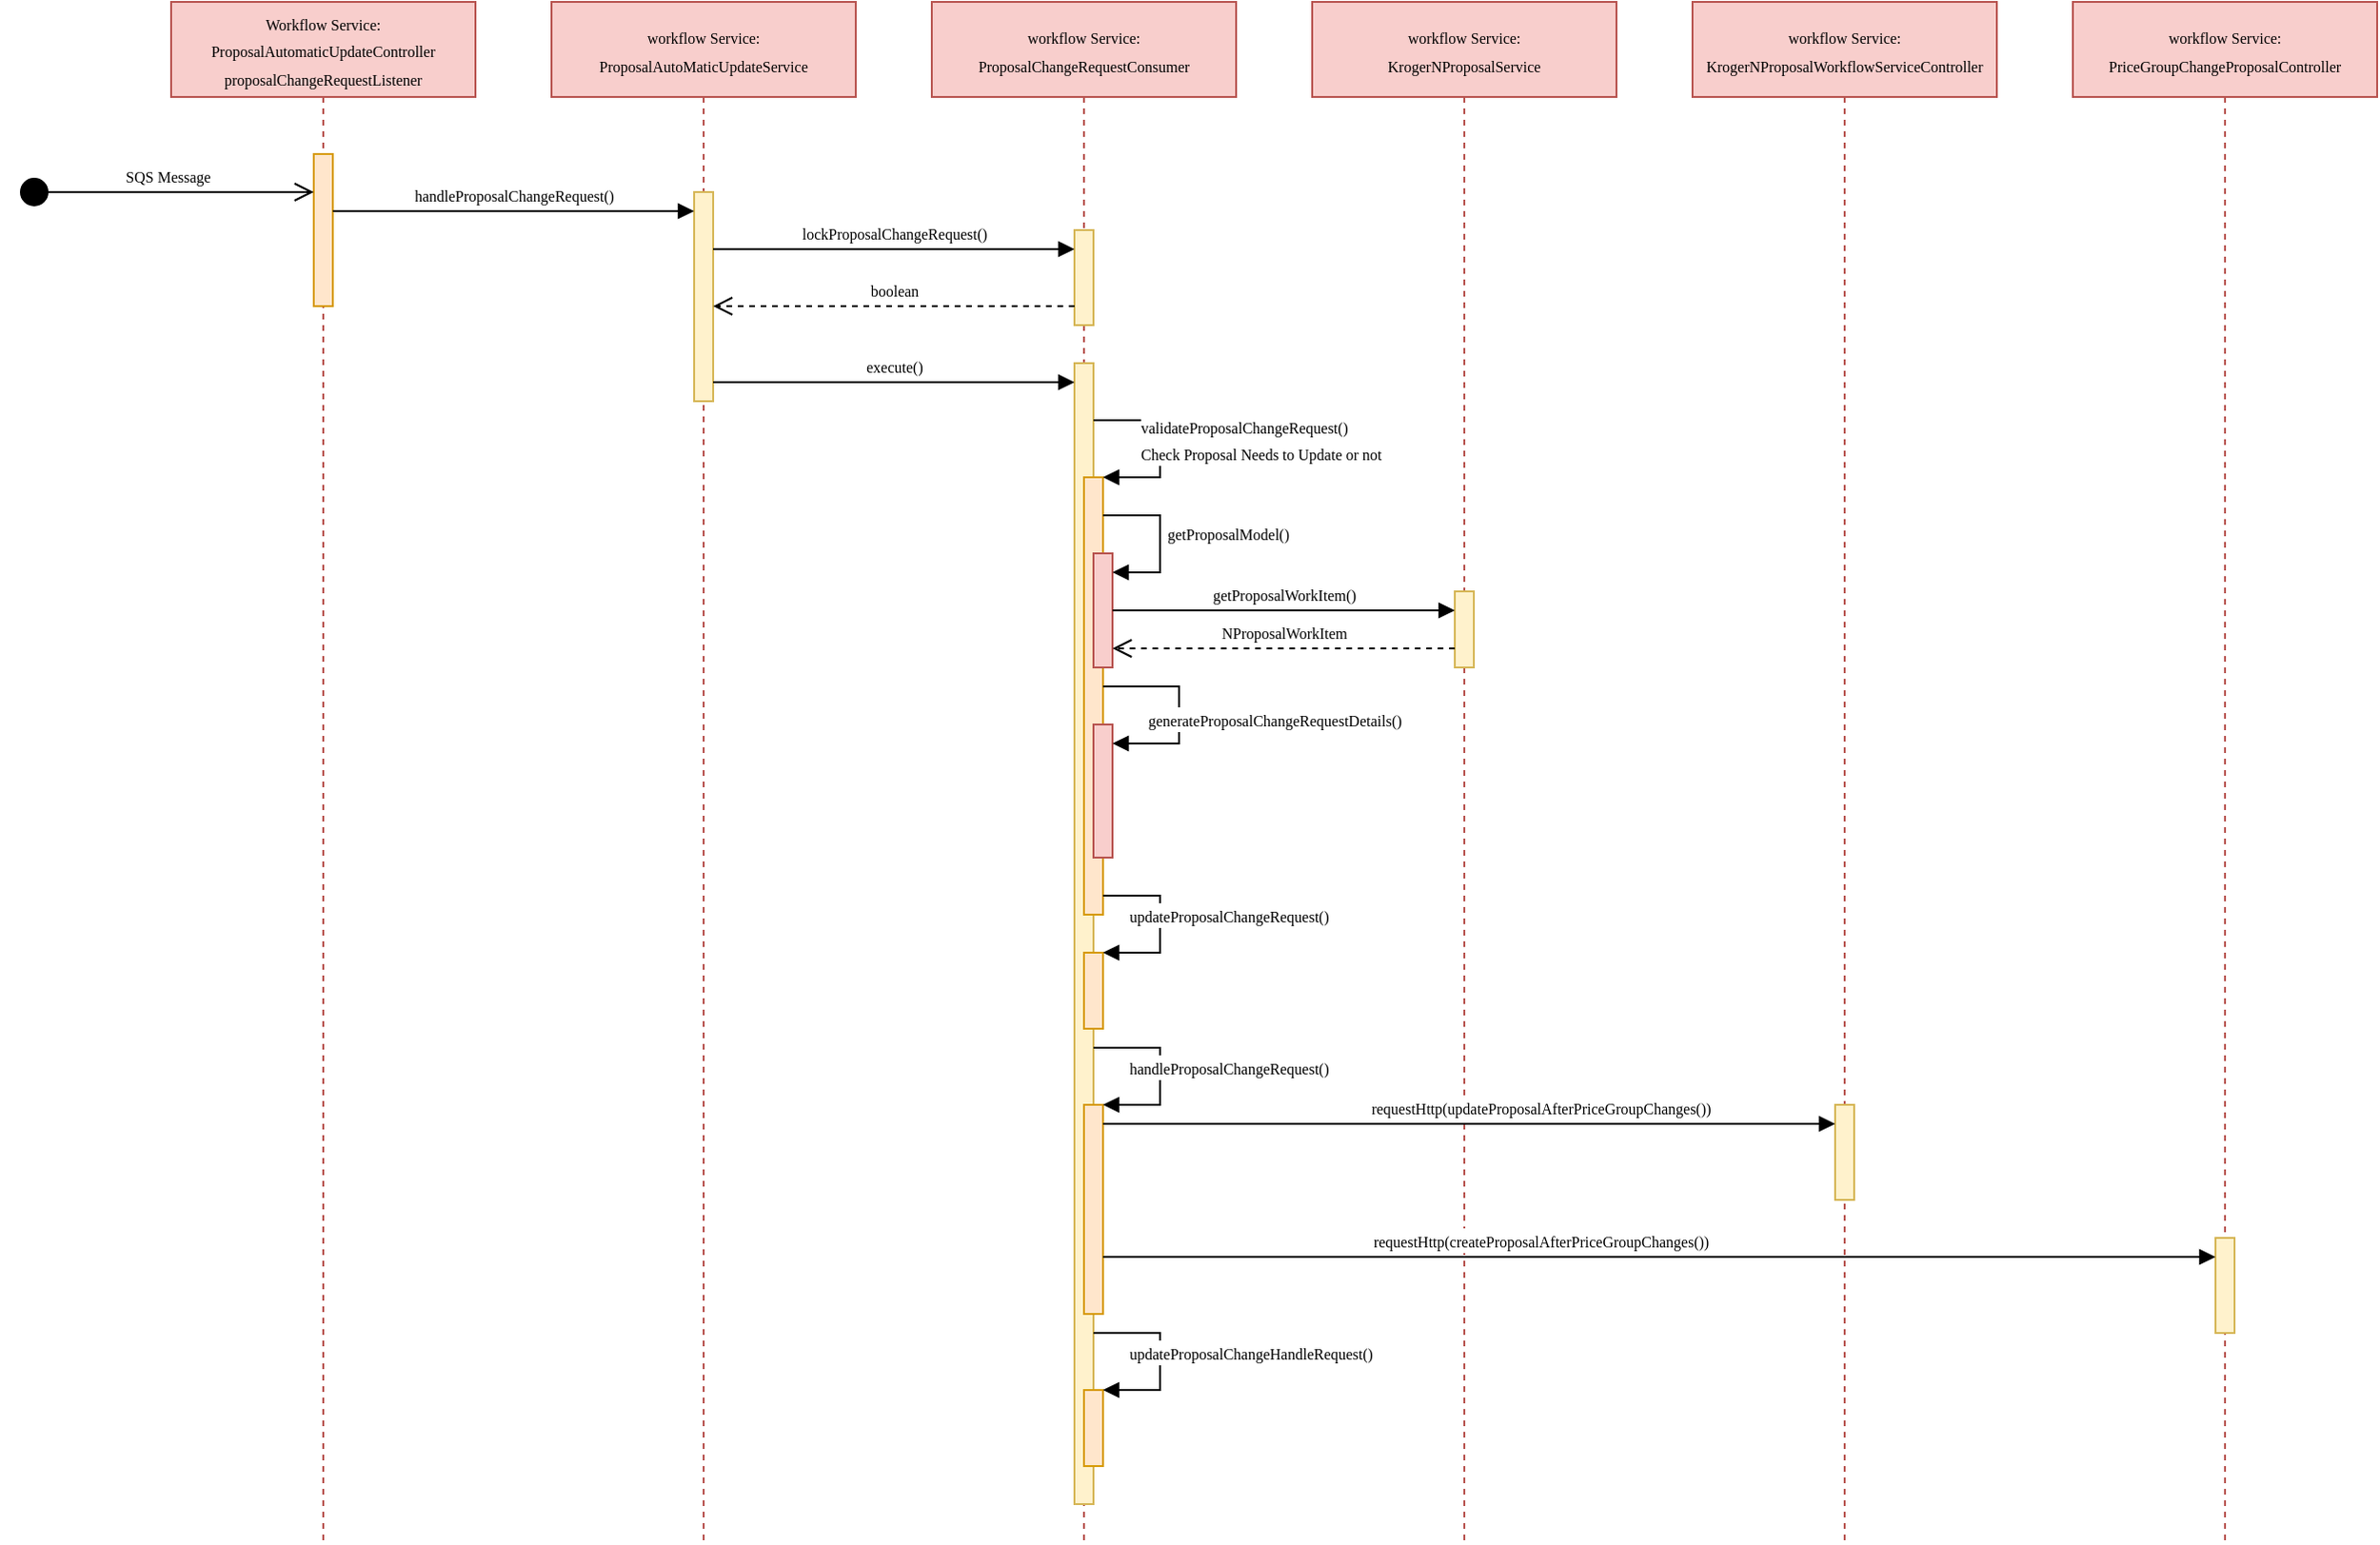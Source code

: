 <mxfile version="14.9.0" type="github">
  <diagram id="ZNa-wCwPPQRgIEzYIOec" name="Page-1">
    <mxGraphModel dx="1201" dy="767" grid="1" gridSize="10" guides="1" tooltips="1" connect="1" arrows="1" fold="1" page="1" pageScale="1" pageWidth="827" pageHeight="1169" math="0" shadow="0">
      <root>
        <mxCell id="0" />
        <mxCell id="1" parent="0" />
        <mxCell id="bmDj7M7-oMtAyaE8z1Wn-20" value="&lt;font style=&quot;font-size: 8px&quot;&gt;Workflow Service: ProposalAutomaticUpdateController&lt;br&gt;proposalChangeRequestListener&lt;br&gt;&lt;/font&gt;" style="shape=umlLifeline;perimeter=lifelinePerimeter;whiteSpace=wrap;html=1;container=1;collapsible=0;recursiveResize=0;outlineConnect=0;shadow=0;sketch=0;fontFamily=Verdana;strokeColor=#b85450;strokeWidth=1;fillColor=#f8cecc;size=50;" vertex="1" parent="1">
          <mxGeometry x="120" y="30" width="160" height="810" as="geometry" />
        </mxCell>
        <mxCell id="bmDj7M7-oMtAyaE8z1Wn-67" value="" style="html=1;points=[];perimeter=orthogonalPerimeter;shadow=0;sketch=0;fontFamily=Verdana;strokeColor=#d79b00;strokeWidth=1;fillColor=#ffe6cc;" vertex="1" parent="bmDj7M7-oMtAyaE8z1Wn-20">
          <mxGeometry x="75" y="80" width="10" height="80" as="geometry" />
        </mxCell>
        <mxCell id="bmDj7M7-oMtAyaE8z1Wn-21" value="&lt;font style=&quot;font-size: 8px&quot;&gt;workflow Service:&lt;br&gt;ProposalAutoMaticUpdateService&lt;/font&gt;" style="shape=umlLifeline;perimeter=lifelinePerimeter;whiteSpace=wrap;html=1;container=1;collapsible=0;recursiveResize=0;outlineConnect=0;shadow=0;sketch=0;fontFamily=Verdana;strokeColor=#b85450;strokeWidth=1;fillColor=#f8cecc;size=50;" vertex="1" parent="1">
          <mxGeometry x="320" y="30" width="160" height="810" as="geometry" />
        </mxCell>
        <mxCell id="bmDj7M7-oMtAyaE8z1Wn-68" value="" style="html=1;points=[];perimeter=orthogonalPerimeter;shadow=0;sketch=0;fontFamily=Verdana;strokeColor=#d6b656;strokeWidth=1;fillColor=#fff2cc;" vertex="1" parent="bmDj7M7-oMtAyaE8z1Wn-21">
          <mxGeometry x="75" y="100" width="10" height="110" as="geometry" />
        </mxCell>
        <mxCell id="bmDj7M7-oMtAyaE8z1Wn-22" value="&lt;font style=&quot;font-size: 8px&quot;&gt;workflow Service:&lt;br&gt;ProposalChangeRequestConsumer&lt;/font&gt;" style="shape=umlLifeline;perimeter=lifelinePerimeter;whiteSpace=wrap;html=1;container=1;collapsible=0;recursiveResize=0;outlineConnect=0;shadow=0;sketch=0;fontFamily=Verdana;strokeColor=#b85450;strokeWidth=1;fillColor=#f8cecc;size=50;" vertex="1" parent="1">
          <mxGeometry x="520" y="30" width="160" height="810" as="geometry" />
        </mxCell>
        <mxCell id="bmDj7M7-oMtAyaE8z1Wn-71" value="" style="html=1;points=[];perimeter=orthogonalPerimeter;shadow=0;sketch=0;fontFamily=Verdana;strokeColor=#d6b656;strokeWidth=1;fillColor=#fff2cc;" vertex="1" parent="bmDj7M7-oMtAyaE8z1Wn-22">
          <mxGeometry x="75" y="120" width="10" height="50" as="geometry" />
        </mxCell>
        <mxCell id="bmDj7M7-oMtAyaE8z1Wn-74" value="" style="html=1;points=[];perimeter=orthogonalPerimeter;shadow=0;sketch=0;fontFamily=Verdana;strokeColor=#d6b656;strokeWidth=1;fillColor=#fff2cc;" vertex="1" parent="bmDj7M7-oMtAyaE8z1Wn-22">
          <mxGeometry x="75" y="190" width="10" height="600" as="geometry" />
        </mxCell>
        <mxCell id="bmDj7M7-oMtAyaE8z1Wn-76" value="" style="html=1;points=[];perimeter=orthogonalPerimeter;shadow=0;sketch=0;fontFamily=Verdana;strokeColor=#d79b00;strokeWidth=1;fillColor=#ffe6cc;" vertex="1" parent="bmDj7M7-oMtAyaE8z1Wn-22">
          <mxGeometry x="80" y="250" width="10" height="230" as="geometry" />
        </mxCell>
        <mxCell id="bmDj7M7-oMtAyaE8z1Wn-77" value="&lt;font style=&quot;font-size: 8px&quot;&gt;validateProposalChangeRequest()&lt;br&gt;Check Proposal Needs to Update or not&lt;/font&gt;" style="edgeStyle=orthogonalEdgeStyle;html=1;align=left;spacingLeft=2;endArrow=block;rounded=0;entryX=1;entryY=0;fontFamily=Verdana;" edge="1" parent="bmDj7M7-oMtAyaE8z1Wn-22">
          <mxGeometry x="-0.565" y="-10" relative="1" as="geometry">
            <mxPoint x="85" y="220" as="sourcePoint" />
            <Array as="points">
              <mxPoint x="120" y="220" />
              <mxPoint x="120" y="250" />
            </Array>
            <mxPoint x="90" y="250.0" as="targetPoint" />
            <mxPoint as="offset" />
          </mxGeometry>
        </mxCell>
        <mxCell id="bmDj7M7-oMtAyaE8z1Wn-80" value="" style="html=1;points=[];perimeter=orthogonalPerimeter;shadow=0;sketch=0;fontFamily=Verdana;strokeColor=#b85450;strokeWidth=1;fillColor=#f8cecc;" vertex="1" parent="bmDj7M7-oMtAyaE8z1Wn-22">
          <mxGeometry x="85" y="290" width="10" height="60" as="geometry" />
        </mxCell>
        <mxCell id="bmDj7M7-oMtAyaE8z1Wn-81" value="&lt;span style=&quot;font-size: 8px&quot;&gt;getProposalModel()&lt;/span&gt;" style="edgeStyle=orthogonalEdgeStyle;html=1;align=left;spacingLeft=2;endArrow=block;rounded=0;fontFamily=Verdana;" edge="1" parent="bmDj7M7-oMtAyaE8z1Wn-22" target="bmDj7M7-oMtAyaE8z1Wn-80" source="bmDj7M7-oMtAyaE8z1Wn-76">
          <mxGeometry x="-0.091" relative="1" as="geometry">
            <mxPoint x="85" y="270" as="sourcePoint" />
            <Array as="points">
              <mxPoint x="120" y="270" />
              <mxPoint x="120" y="300" />
            </Array>
            <mxPoint as="offset" />
          </mxGeometry>
        </mxCell>
        <mxCell id="bmDj7M7-oMtAyaE8z1Wn-93" value="" style="html=1;points=[];perimeter=orthogonalPerimeter;shadow=0;sketch=0;fontFamily=Verdana;strokeColor=#b85450;strokeWidth=1;fillColor=#f8cecc;" vertex="1" parent="bmDj7M7-oMtAyaE8z1Wn-22">
          <mxGeometry x="85" y="380" width="10" height="70" as="geometry" />
        </mxCell>
        <mxCell id="bmDj7M7-oMtAyaE8z1Wn-94" value="" style="edgeStyle=orthogonalEdgeStyle;html=1;align=left;spacingLeft=2;endArrow=block;rounded=0;fontFamily=Verdana;" edge="1" parent="bmDj7M7-oMtAyaE8z1Wn-22" source="bmDj7M7-oMtAyaE8z1Wn-76" target="bmDj7M7-oMtAyaE8z1Wn-93">
          <mxGeometry x="-0.091" relative="1" as="geometry">
            <mxPoint x="130" y="410" as="sourcePoint" />
            <Array as="points">
              <mxPoint x="130" y="360" />
              <mxPoint x="130" y="390" />
            </Array>
            <mxPoint as="offset" />
            <mxPoint x="135" y="440" as="targetPoint" />
          </mxGeometry>
        </mxCell>
        <mxCell id="bmDj7M7-oMtAyaE8z1Wn-95" value="&lt;font style=&quot;font-size: 8px&quot;&gt;generateProposalChangeRequestDetails()&lt;/font&gt;" style="edgeLabel;html=1;align=center;verticalAlign=middle;resizable=0;points=[];fontFamily=Verdana;" vertex="1" connectable="0" parent="bmDj7M7-oMtAyaE8z1Wn-94">
          <mxGeometry x="-0.136" relative="1" as="geometry">
            <mxPoint x="50" y="11" as="offset" />
          </mxGeometry>
        </mxCell>
        <mxCell id="bmDj7M7-oMtAyaE8z1Wn-96" value="" style="html=1;points=[];perimeter=orthogonalPerimeter;shadow=0;sketch=0;fontFamily=Verdana;strokeColor=#d79b00;strokeWidth=1;fillColor=#ffe6cc;" vertex="1" parent="bmDj7M7-oMtAyaE8z1Wn-22">
          <mxGeometry x="80" y="500" width="10" height="40" as="geometry" />
        </mxCell>
        <mxCell id="bmDj7M7-oMtAyaE8z1Wn-97" value="&lt;font style=&quot;font-size: 8px&quot;&gt;updateProposalChangeRequest()&lt;/font&gt;" style="edgeStyle=orthogonalEdgeStyle;html=1;align=left;spacingLeft=2;endArrow=block;rounded=0;entryX=1;entryY=0;fontFamily=Verdana;" edge="1" target="bmDj7M7-oMtAyaE8z1Wn-96" parent="bmDj7M7-oMtAyaE8z1Wn-22" source="bmDj7M7-oMtAyaE8z1Wn-76">
          <mxGeometry x="-0.778" y="-10" relative="1" as="geometry">
            <mxPoint x="130" y="500" as="sourcePoint" />
            <Array as="points">
              <mxPoint x="120" y="470" />
              <mxPoint x="120" y="500" />
            </Array>
            <mxPoint as="offset" />
          </mxGeometry>
        </mxCell>
        <mxCell id="bmDj7M7-oMtAyaE8z1Wn-98" value="" style="html=1;points=[];perimeter=orthogonalPerimeter;shadow=0;sketch=0;fontFamily=Verdana;strokeColor=#d79b00;strokeWidth=1;fillColor=#ffe6cc;" vertex="1" parent="bmDj7M7-oMtAyaE8z1Wn-22">
          <mxGeometry x="80" y="580" width="10" height="110" as="geometry" />
        </mxCell>
        <mxCell id="bmDj7M7-oMtAyaE8z1Wn-99" value="&lt;font style=&quot;font-size: 8px&quot;&gt;handleProposalChangeRequest()&lt;/font&gt;" style="edgeStyle=orthogonalEdgeStyle;html=1;align=left;spacingLeft=2;endArrow=block;rounded=0;entryX=1;entryY=0;fontFamily=Verdana;" edge="1" target="bmDj7M7-oMtAyaE8z1Wn-98" parent="bmDj7M7-oMtAyaE8z1Wn-22" source="bmDj7M7-oMtAyaE8z1Wn-74">
          <mxGeometry x="-0.684" y="-10" relative="1" as="geometry">
            <mxPoint x="150" y="560" as="sourcePoint" />
            <Array as="points">
              <mxPoint x="120" y="550" />
              <mxPoint x="120" y="580" />
            </Array>
            <mxPoint as="offset" />
          </mxGeometry>
        </mxCell>
        <mxCell id="bmDj7M7-oMtAyaE8z1Wn-100" value="" style="html=1;points=[];perimeter=orthogonalPerimeter;shadow=0;sketch=0;fontFamily=Verdana;strokeColor=#d79b00;strokeWidth=1;fillColor=#ffe6cc;" vertex="1" parent="bmDj7M7-oMtAyaE8z1Wn-22">
          <mxGeometry x="80" y="730" width="10" height="40" as="geometry" />
        </mxCell>
        <mxCell id="bmDj7M7-oMtAyaE8z1Wn-101" value="&lt;font style=&quot;font-size: 8px&quot;&gt;updateProposalChangeHandleRequest()&lt;/font&gt;" style="edgeStyle=orthogonalEdgeStyle;html=1;align=left;spacingLeft=2;endArrow=block;rounded=0;entryX=1;entryY=0;fontFamily=Verdana;" edge="1" parent="bmDj7M7-oMtAyaE8z1Wn-22" target="bmDj7M7-oMtAyaE8z1Wn-100">
          <mxGeometry x="-0.684" y="-10" relative="1" as="geometry">
            <mxPoint x="85" y="700" as="sourcePoint" />
            <Array as="points">
              <mxPoint x="120" y="700" />
              <mxPoint x="120" y="730" />
            </Array>
            <mxPoint as="offset" />
          </mxGeometry>
        </mxCell>
        <mxCell id="bmDj7M7-oMtAyaE8z1Wn-66" value="&lt;font style=&quot;font-size: 8px&quot;&gt;SQS Message&lt;/font&gt;" style="html=1;verticalAlign=bottom;startArrow=circle;startFill=1;endArrow=open;startSize=6;endSize=8;fontFamily=Verdana;" edge="1" parent="1" target="bmDj7M7-oMtAyaE8z1Wn-67">
          <mxGeometry width="80" relative="1" as="geometry">
            <mxPoint x="40" y="130" as="sourcePoint" />
            <mxPoint x="120" y="130" as="targetPoint" />
          </mxGeometry>
        </mxCell>
        <mxCell id="bmDj7M7-oMtAyaE8z1Wn-69" value="&lt;font style=&quot;font-size: 8px&quot;&gt;handleProposalChangeRequest()&lt;/font&gt;" style="html=1;verticalAlign=bottom;endArrow=block;fontFamily=Verdana;" edge="1" target="bmDj7M7-oMtAyaE8z1Wn-68" parent="1" source="bmDj7M7-oMtAyaE8z1Wn-67">
          <mxGeometry relative="1" as="geometry">
            <mxPoint x="405" y="150" as="sourcePoint" />
            <Array as="points">
              <mxPoint x="360" y="140" />
            </Array>
          </mxGeometry>
        </mxCell>
        <mxCell id="bmDj7M7-oMtAyaE8z1Wn-72" value="&lt;font style=&quot;font-size: 8px&quot;&gt;lockProposalChangeRequest()&lt;/font&gt;" style="html=1;verticalAlign=bottom;endArrow=block;fontFamily=Verdana;" edge="1" target="bmDj7M7-oMtAyaE8z1Wn-71" parent="1" source="bmDj7M7-oMtAyaE8z1Wn-68">
          <mxGeometry relative="1" as="geometry">
            <mxPoint x="580" y="160" as="sourcePoint" />
            <Array as="points">
              <mxPoint x="590" y="160" />
            </Array>
          </mxGeometry>
        </mxCell>
        <mxCell id="bmDj7M7-oMtAyaE8z1Wn-73" value="&lt;font style=&quot;font-size: 8px&quot;&gt;boolean&lt;/font&gt;" style="html=1;verticalAlign=bottom;endArrow=open;dashed=1;endSize=8;fontFamily=Verdana;" edge="1" source="bmDj7M7-oMtAyaE8z1Wn-71" parent="1" target="bmDj7M7-oMtAyaE8z1Wn-68">
          <mxGeometry relative="1" as="geometry">
            <mxPoint x="580" y="236" as="targetPoint" />
            <Array as="points">
              <mxPoint x="560" y="190" />
              <mxPoint x="530" y="190" />
            </Array>
          </mxGeometry>
        </mxCell>
        <mxCell id="bmDj7M7-oMtAyaE8z1Wn-75" value="&lt;font style=&quot;font-size: 8px&quot;&gt;execute()&lt;/font&gt;" style="html=1;verticalAlign=bottom;endArrow=block;fontFamily=Verdana;" edge="1" parent="1" source="bmDj7M7-oMtAyaE8z1Wn-68" target="bmDj7M7-oMtAyaE8z1Wn-74">
          <mxGeometry width="80" relative="1" as="geometry">
            <mxPoint x="570" y="250" as="sourcePoint" />
            <mxPoint x="650" y="250" as="targetPoint" />
            <Array as="points">
              <mxPoint x="570" y="230" />
            </Array>
          </mxGeometry>
        </mxCell>
        <mxCell id="bmDj7M7-oMtAyaE8z1Wn-82" value="&lt;font style=&quot;font-size: 8px&quot;&gt;workflow Service:&lt;br&gt;KrogerNProposalService&lt;br&gt;&lt;/font&gt;" style="shape=umlLifeline;perimeter=lifelinePerimeter;whiteSpace=wrap;html=1;container=1;collapsible=0;recursiveResize=0;outlineConnect=0;shadow=0;sketch=0;fontFamily=Verdana;strokeColor=#b85450;strokeWidth=1;fillColor=#f8cecc;size=50;" vertex="1" parent="1">
          <mxGeometry x="720" y="30" width="160" height="810" as="geometry" />
        </mxCell>
        <mxCell id="bmDj7M7-oMtAyaE8z1Wn-87" value="" style="html=1;points=[];perimeter=orthogonalPerimeter;shadow=0;sketch=0;fontFamily=Verdana;strokeColor=#d6b656;strokeWidth=1;fillColor=#fff2cc;" vertex="1" parent="bmDj7M7-oMtAyaE8z1Wn-82">
          <mxGeometry x="75" y="310" width="10" height="40" as="geometry" />
        </mxCell>
        <mxCell id="bmDj7M7-oMtAyaE8z1Wn-89" value="&lt;font style=&quot;font-size: 8px&quot;&gt;getProposalWorkItem()&lt;/font&gt;" style="html=1;verticalAlign=bottom;endArrow=block;fontFamily=Verdana;" edge="1" parent="1" source="bmDj7M7-oMtAyaE8z1Wn-80" target="bmDj7M7-oMtAyaE8z1Wn-87">
          <mxGeometry width="80" relative="1" as="geometry">
            <mxPoint x="650" y="350" as="sourcePoint" />
            <mxPoint x="840" y="350" as="targetPoint" />
            <Array as="points">
              <mxPoint x="770" y="350" />
            </Array>
          </mxGeometry>
        </mxCell>
        <mxCell id="bmDj7M7-oMtAyaE8z1Wn-92" value="&lt;font style=&quot;font-size: 8px&quot;&gt;NProposalWorkItem&lt;/font&gt;" style="html=1;verticalAlign=bottom;endArrow=open;dashed=1;endSize=8;fontFamily=Verdana;" edge="1" parent="1" source="bmDj7M7-oMtAyaE8z1Wn-87" target="bmDj7M7-oMtAyaE8z1Wn-80">
          <mxGeometry relative="1" as="geometry">
            <mxPoint x="790" y="370" as="sourcePoint" />
            <mxPoint x="710" y="370" as="targetPoint" />
            <Array as="points">
              <mxPoint x="690" y="370" />
            </Array>
          </mxGeometry>
        </mxCell>
        <mxCell id="bmDj7M7-oMtAyaE8z1Wn-102" value="&lt;font style=&quot;font-size: 8px&quot;&gt;workflow Service:&lt;br&gt;KrogerNProposalWorkflowServiceController&lt;br&gt;&lt;/font&gt;" style="shape=umlLifeline;perimeter=lifelinePerimeter;whiteSpace=wrap;html=1;container=1;collapsible=0;recursiveResize=0;outlineConnect=0;shadow=0;sketch=0;fontFamily=Verdana;strokeColor=#b85450;strokeWidth=1;fillColor=#f8cecc;size=50;" vertex="1" parent="1">
          <mxGeometry x="920" y="30" width="160" height="810" as="geometry" />
        </mxCell>
        <mxCell id="bmDj7M7-oMtAyaE8z1Wn-103" value="" style="html=1;points=[];perimeter=orthogonalPerimeter;shadow=0;sketch=0;fontFamily=Verdana;strokeColor=#d6b656;strokeWidth=1;fillColor=#fff2cc;" vertex="1" parent="bmDj7M7-oMtAyaE8z1Wn-102">
          <mxGeometry x="75" y="580" width="10" height="50" as="geometry" />
        </mxCell>
        <mxCell id="bmDj7M7-oMtAyaE8z1Wn-104" value="&lt;font style=&quot;font-size: 8px&quot;&gt;workflow Service:&lt;br&gt;PriceGroupChangeProposalController&lt;br&gt;&lt;/font&gt;" style="shape=umlLifeline;perimeter=lifelinePerimeter;whiteSpace=wrap;html=1;container=1;collapsible=0;recursiveResize=0;outlineConnect=0;shadow=0;sketch=0;fontFamily=Verdana;strokeColor=#b85450;strokeWidth=1;fillColor=#f8cecc;size=50;" vertex="1" parent="1">
          <mxGeometry x="1120" y="30" width="160" height="810" as="geometry" />
        </mxCell>
        <mxCell id="bmDj7M7-oMtAyaE8z1Wn-105" value="" style="html=1;points=[];perimeter=orthogonalPerimeter;shadow=0;sketch=0;fontFamily=Verdana;strokeColor=#d6b656;strokeWidth=1;fillColor=#fff2cc;" vertex="1" parent="bmDj7M7-oMtAyaE8z1Wn-104">
          <mxGeometry x="75" y="650" width="10" height="50" as="geometry" />
        </mxCell>
        <mxCell id="bmDj7M7-oMtAyaE8z1Wn-106" value="&lt;font style=&quot;font-size: 8px&quot;&gt;requestHttp(updateProposalAfterPriceGroupChanges())&lt;/font&gt;" style="html=1;verticalAlign=bottom;endArrow=block;fontFamily=Verdana;" edge="1" parent="1" source="bmDj7M7-oMtAyaE8z1Wn-98" target="bmDj7M7-oMtAyaE8z1Wn-103">
          <mxGeometry x="0.195" width="80" relative="1" as="geometry">
            <mxPoint x="690" y="640" as="sourcePoint" />
            <mxPoint x="770" y="640" as="targetPoint" />
            <Array as="points">
              <mxPoint x="900" y="620" />
            </Array>
            <mxPoint as="offset" />
          </mxGeometry>
        </mxCell>
        <mxCell id="bmDj7M7-oMtAyaE8z1Wn-107" value="&lt;font style=&quot;font-size: 8px&quot;&gt;requestHttp(createProposalAfterPriceGroupChanges())&lt;/font&gt;" style="html=1;verticalAlign=bottom;endArrow=block;fontFamily=Verdana;" edge="1" parent="1" source="bmDj7M7-oMtAyaE8z1Wn-98" target="bmDj7M7-oMtAyaE8z1Wn-105">
          <mxGeometry x="-0.214" width="80" relative="1" as="geometry">
            <mxPoint x="630" y="690" as="sourcePoint" />
            <mxPoint x="1015" y="690" as="targetPoint" />
            <Array as="points">
              <mxPoint x="920" y="690" />
            </Array>
            <mxPoint as="offset" />
          </mxGeometry>
        </mxCell>
      </root>
    </mxGraphModel>
  </diagram>
</mxfile>

